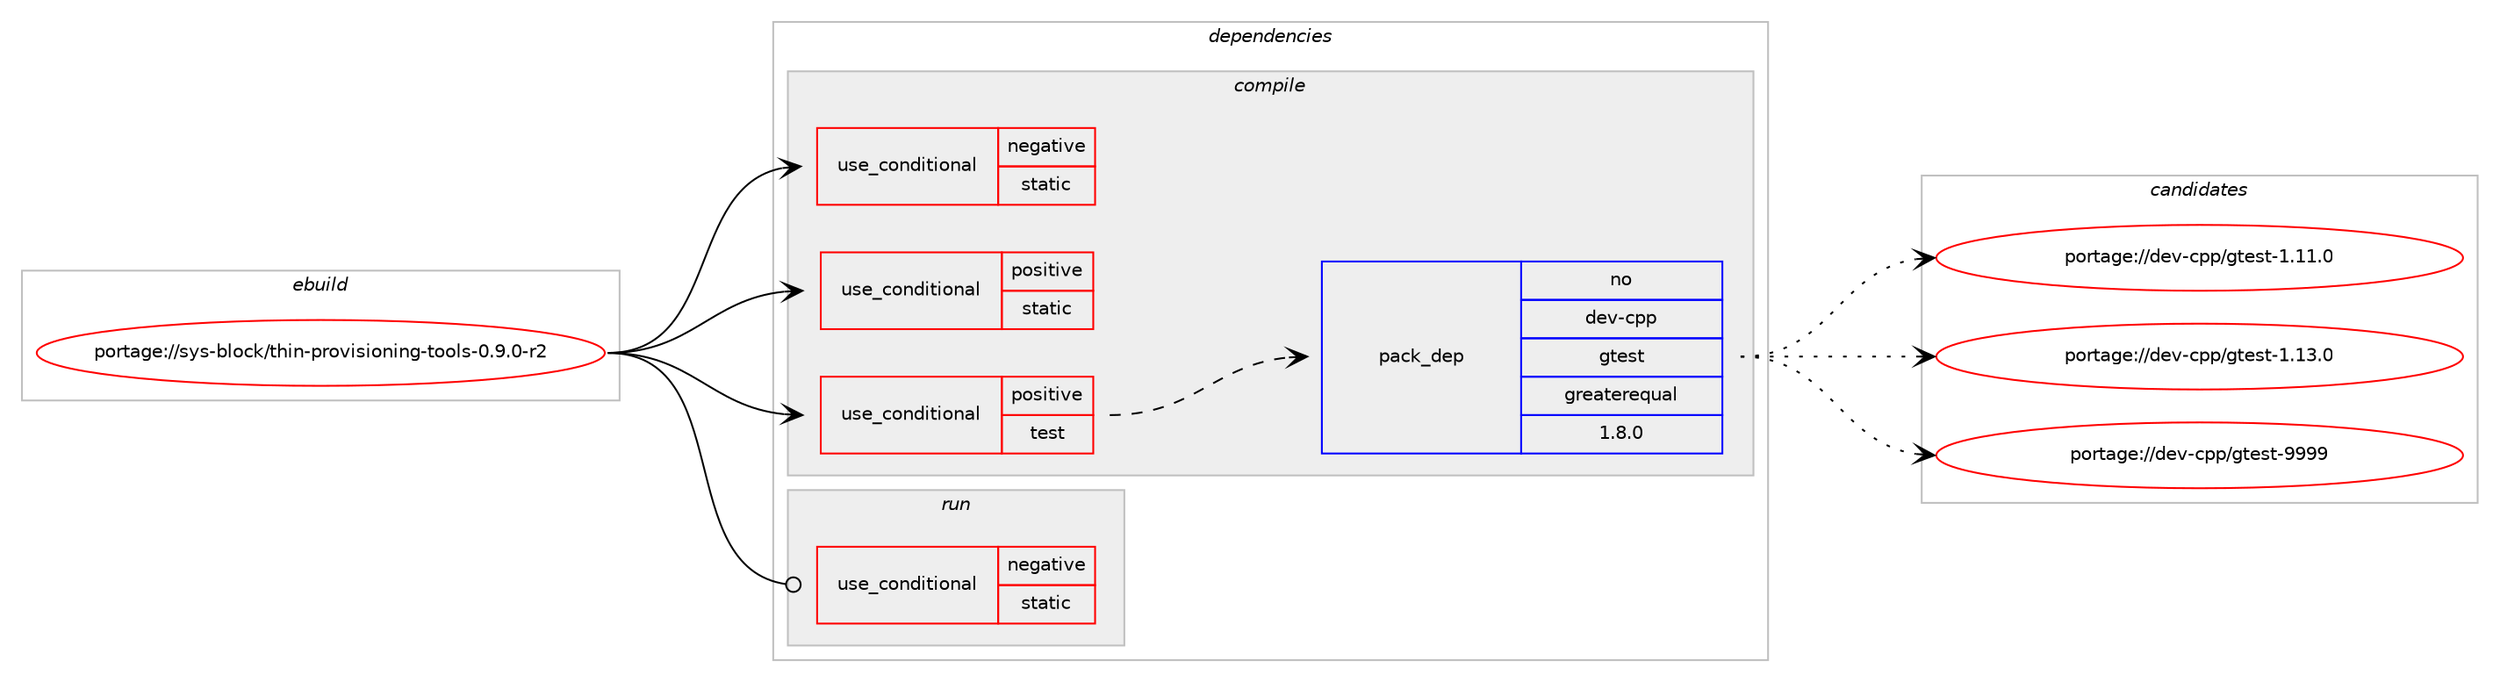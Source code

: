 digraph prolog {

# *************
# Graph options
# *************

newrank=true;
concentrate=true;
compound=true;
graph [rankdir=LR,fontname=Helvetica,fontsize=10,ranksep=1.5];#, ranksep=2.5, nodesep=0.2];
edge  [arrowhead=vee];
node  [fontname=Helvetica,fontsize=10];

# **********
# The ebuild
# **********

subgraph cluster_leftcol {
color=gray;
rank=same;
label=<<i>ebuild</i>>;
id [label="portage://sys-block/thin-provisioning-tools-0.9.0-r2", color=red, width=4, href="../sys-block/thin-provisioning-tools-0.9.0-r2.svg"];
}

# ****************
# The dependencies
# ****************

subgraph cluster_midcol {
color=gray;
label=<<i>dependencies</i>>;
subgraph cluster_compile {
fillcolor="#eeeeee";
style=filled;
label=<<i>compile</i>>;
subgraph cond122 {
dependency231 [label=<<TABLE BORDER="0" CELLBORDER="1" CELLSPACING="0" CELLPADDING="4"><TR><TD ROWSPAN="3" CELLPADDING="10">use_conditional</TD></TR><TR><TD>negative</TD></TR><TR><TD>static</TD></TR></TABLE>>, shape=none, color=red];
# *** BEGIN UNKNOWN DEPENDENCY TYPE (TODO) ***
# dependency231 -> package_dependency(portage://sys-block/thin-provisioning-tools-0.9.0-r2,install,no,dev-libs,expat,none,[,,],[],[])
# *** END UNKNOWN DEPENDENCY TYPE (TODO) ***

# *** BEGIN UNKNOWN DEPENDENCY TYPE (TODO) ***
# dependency231 -> package_dependency(portage://sys-block/thin-provisioning-tools-0.9.0-r2,install,no,dev-libs,libaio,none,[,,],[],[])
# *** END UNKNOWN DEPENDENCY TYPE (TODO) ***

}
id:e -> dependency231:w [weight=20,style="solid",arrowhead="vee"];
subgraph cond123 {
dependency232 [label=<<TABLE BORDER="0" CELLBORDER="1" CELLSPACING="0" CELLPADDING="4"><TR><TD ROWSPAN="3" CELLPADDING="10">use_conditional</TD></TR><TR><TD>positive</TD></TR><TR><TD>static</TD></TR></TABLE>>, shape=none, color=red];
# *** BEGIN UNKNOWN DEPENDENCY TYPE (TODO) ***
# dependency232 -> package_dependency(portage://sys-block/thin-provisioning-tools-0.9.0-r2,install,no,dev-libs,expat,none,[,,],[],[use(enable(static-libs),positive)])
# *** END UNKNOWN DEPENDENCY TYPE (TODO) ***

# *** BEGIN UNKNOWN DEPENDENCY TYPE (TODO) ***
# dependency232 -> package_dependency(portage://sys-block/thin-provisioning-tools-0.9.0-r2,install,no,dev-libs,libaio,none,[,,],[],[use(enable(static-libs),positive)])
# *** END UNKNOWN DEPENDENCY TYPE (TODO) ***

}
id:e -> dependency232:w [weight=20,style="solid",arrowhead="vee"];
subgraph cond124 {
dependency233 [label=<<TABLE BORDER="0" CELLBORDER="1" CELLSPACING="0" CELLPADDING="4"><TR><TD ROWSPAN="3" CELLPADDING="10">use_conditional</TD></TR><TR><TD>positive</TD></TR><TR><TD>test</TD></TR></TABLE>>, shape=none, color=red];
subgraph pack103 {
dependency234 [label=<<TABLE BORDER="0" CELLBORDER="1" CELLSPACING="0" CELLPADDING="4" WIDTH="220"><TR><TD ROWSPAN="6" CELLPADDING="30">pack_dep</TD></TR><TR><TD WIDTH="110">no</TD></TR><TR><TD>dev-cpp</TD></TR><TR><TD>gtest</TD></TR><TR><TD>greaterequal</TD></TR><TR><TD>1.8.0</TD></TR></TABLE>>, shape=none, color=blue];
}
dependency233:e -> dependency234:w [weight=20,style="dashed",arrowhead="vee"];
}
id:e -> dependency233:w [weight=20,style="solid",arrowhead="vee"];
# *** BEGIN UNKNOWN DEPENDENCY TYPE (TODO) ***
# id -> package_dependency(portage://sys-block/thin-provisioning-tools-0.9.0-r2,install,no,dev-libs,boost,none,[,,],[],[])
# *** END UNKNOWN DEPENDENCY TYPE (TODO) ***

}
subgraph cluster_compileandrun {
fillcolor="#eeeeee";
style=filled;
label=<<i>compile and run</i>>;
}
subgraph cluster_run {
fillcolor="#eeeeee";
style=filled;
label=<<i>run</i>>;
subgraph cond125 {
dependency235 [label=<<TABLE BORDER="0" CELLBORDER="1" CELLSPACING="0" CELLPADDING="4"><TR><TD ROWSPAN="3" CELLPADDING="10">use_conditional</TD></TR><TR><TD>negative</TD></TR><TR><TD>static</TD></TR></TABLE>>, shape=none, color=red];
# *** BEGIN UNKNOWN DEPENDENCY TYPE (TODO) ***
# dependency235 -> package_dependency(portage://sys-block/thin-provisioning-tools-0.9.0-r2,run,no,dev-libs,expat,none,[,,],[],[])
# *** END UNKNOWN DEPENDENCY TYPE (TODO) ***

# *** BEGIN UNKNOWN DEPENDENCY TYPE (TODO) ***
# dependency235 -> package_dependency(portage://sys-block/thin-provisioning-tools-0.9.0-r2,run,no,dev-libs,libaio,none,[,,],[],[])
# *** END UNKNOWN DEPENDENCY TYPE (TODO) ***

}
id:e -> dependency235:w [weight=20,style="solid",arrowhead="odot"];
}
}

# **************
# The candidates
# **************

subgraph cluster_choices {
rank=same;
color=gray;
label=<<i>candidates</i>>;

subgraph choice103 {
color=black;
nodesep=1;
choice10010111845991121124710311610111511645494649494648 [label="portage://dev-cpp/gtest-1.11.0", color=red, width=4,href="../dev-cpp/gtest-1.11.0.svg"];
choice10010111845991121124710311610111511645494649514648 [label="portage://dev-cpp/gtest-1.13.0", color=red, width=4,href="../dev-cpp/gtest-1.13.0.svg"];
choice1001011184599112112471031161011151164557575757 [label="portage://dev-cpp/gtest-9999", color=red, width=4,href="../dev-cpp/gtest-9999.svg"];
dependency234:e -> choice10010111845991121124710311610111511645494649494648:w [style=dotted,weight="100"];
dependency234:e -> choice10010111845991121124710311610111511645494649514648:w [style=dotted,weight="100"];
dependency234:e -> choice1001011184599112112471031161011151164557575757:w [style=dotted,weight="100"];
}
}

}

